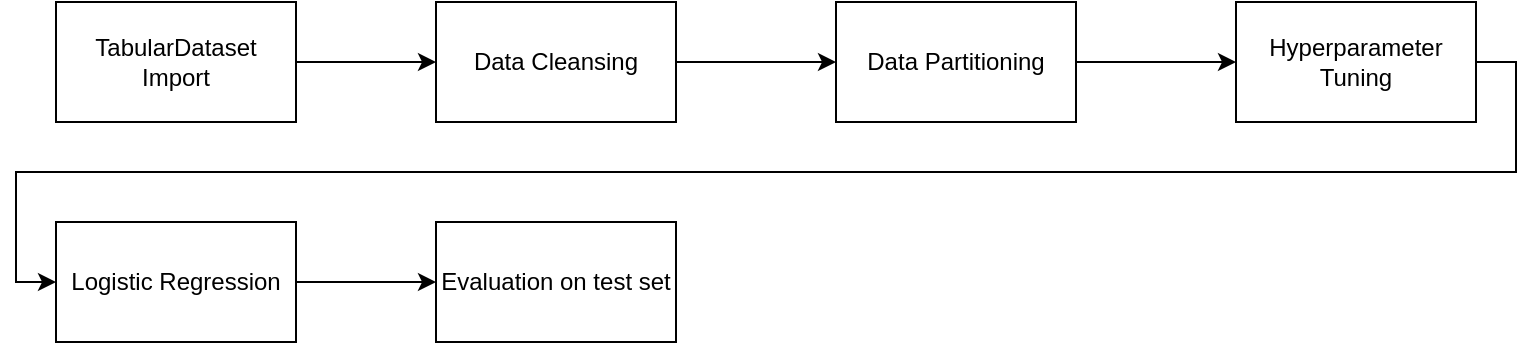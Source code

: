<mxfile version="14.0.1" type="github">
  <diagram id="VBtnmqoWKUZgKZmdeOyo" name="Page-1">
    <mxGraphModel dx="2942" dy="1123" grid="1" gridSize="10" guides="1" tooltips="1" connect="1" arrows="1" fold="1" page="1" pageScale="1" pageWidth="827" pageHeight="1169" math="0" shadow="0">
      <root>
        <mxCell id="0" />
        <mxCell id="1" parent="0" />
        <mxCell id="r1xZyWP3JjQXsNyQGXBp-7" value="" style="edgeStyle=orthogonalEdgeStyle;rounded=0;orthogonalLoop=1;jettySize=auto;html=1;" edge="1" parent="1" source="r1xZyWP3JjQXsNyQGXBp-1" target="r1xZyWP3JjQXsNyQGXBp-2">
          <mxGeometry relative="1" as="geometry" />
        </mxCell>
        <mxCell id="r1xZyWP3JjQXsNyQGXBp-1" value="&lt;div&gt;TabularDataset&lt;/div&gt;&lt;div&gt;Import&lt;br&gt;&lt;/div&gt;" style="rounded=0;whiteSpace=wrap;html=1;" vertex="1" parent="1">
          <mxGeometry x="60" y="90" width="120" height="60" as="geometry" />
        </mxCell>
        <mxCell id="r1xZyWP3JjQXsNyQGXBp-8" value="" style="edgeStyle=orthogonalEdgeStyle;rounded=0;orthogonalLoop=1;jettySize=auto;html=1;" edge="1" parent="1" source="r1xZyWP3JjQXsNyQGXBp-2" target="r1xZyWP3JjQXsNyQGXBp-6">
          <mxGeometry relative="1" as="geometry" />
        </mxCell>
        <mxCell id="r1xZyWP3JjQXsNyQGXBp-2" value="Data Cleansing" style="rounded=0;whiteSpace=wrap;html=1;" vertex="1" parent="1">
          <mxGeometry x="250" y="90" width="120" height="60" as="geometry" />
        </mxCell>
        <mxCell id="r1xZyWP3JjQXsNyQGXBp-10" style="edgeStyle=orthogonalEdgeStyle;rounded=0;orthogonalLoop=1;jettySize=auto;html=1;exitX=1;exitY=0.5;exitDx=0;exitDy=0;entryX=0;entryY=0.5;entryDx=0;entryDy=0;" edge="1" parent="1" source="r1xZyWP3JjQXsNyQGXBp-3" target="r1xZyWP3JjQXsNyQGXBp-4">
          <mxGeometry relative="1" as="geometry" />
        </mxCell>
        <mxCell id="r1xZyWP3JjQXsNyQGXBp-3" value="&lt;div&gt;Hyperparameter&lt;/div&gt;&lt;div&gt;Tuning&lt;br&gt;&lt;/div&gt;" style="rounded=0;whiteSpace=wrap;html=1;" vertex="1" parent="1">
          <mxGeometry x="650" y="90" width="120" height="60" as="geometry" />
        </mxCell>
        <mxCell id="r1xZyWP3JjQXsNyQGXBp-11" value="" style="edgeStyle=orthogonalEdgeStyle;rounded=0;orthogonalLoop=1;jettySize=auto;html=1;" edge="1" parent="1" source="r1xZyWP3JjQXsNyQGXBp-4" target="r1xZyWP3JjQXsNyQGXBp-5">
          <mxGeometry relative="1" as="geometry" />
        </mxCell>
        <mxCell id="r1xZyWP3JjQXsNyQGXBp-4" value="Logistic Regression" style="rounded=0;whiteSpace=wrap;html=1;" vertex="1" parent="1">
          <mxGeometry x="60" y="200" width="120" height="60" as="geometry" />
        </mxCell>
        <mxCell id="r1xZyWP3JjQXsNyQGXBp-5" value="Evaluation on test set" style="rounded=0;whiteSpace=wrap;html=1;" vertex="1" parent="1">
          <mxGeometry x="250" y="200" width="120" height="60" as="geometry" />
        </mxCell>
        <mxCell id="r1xZyWP3JjQXsNyQGXBp-9" value="" style="edgeStyle=orthogonalEdgeStyle;rounded=0;orthogonalLoop=1;jettySize=auto;html=1;" edge="1" parent="1" source="r1xZyWP3JjQXsNyQGXBp-6" target="r1xZyWP3JjQXsNyQGXBp-3">
          <mxGeometry relative="1" as="geometry" />
        </mxCell>
        <mxCell id="r1xZyWP3JjQXsNyQGXBp-6" value="Data Partitioning" style="rounded=0;whiteSpace=wrap;html=1;" vertex="1" parent="1">
          <mxGeometry x="450" y="90" width="120" height="60" as="geometry" />
        </mxCell>
      </root>
    </mxGraphModel>
  </diagram>
</mxfile>
